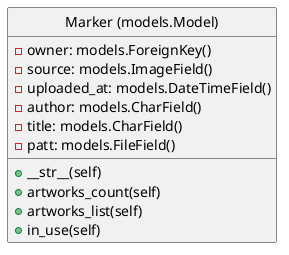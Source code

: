 @startuml

hide circle

class "Marker (models.Model)" as C {
  {field} - owner: models.ForeignKey()
  {field} - source: models.ImageField()
  {field} - uploaded_at: models.DateTimeField()
  {field} - author: models.CharField()
  {field} - title: models.CharField()
  {field} - patt: models.FileField()
  {method} + __str__(self)
  {method} + artworks_count(self)
  {method} + artworks_list(self)
  {method} + in_use(self)
}

@enduml
